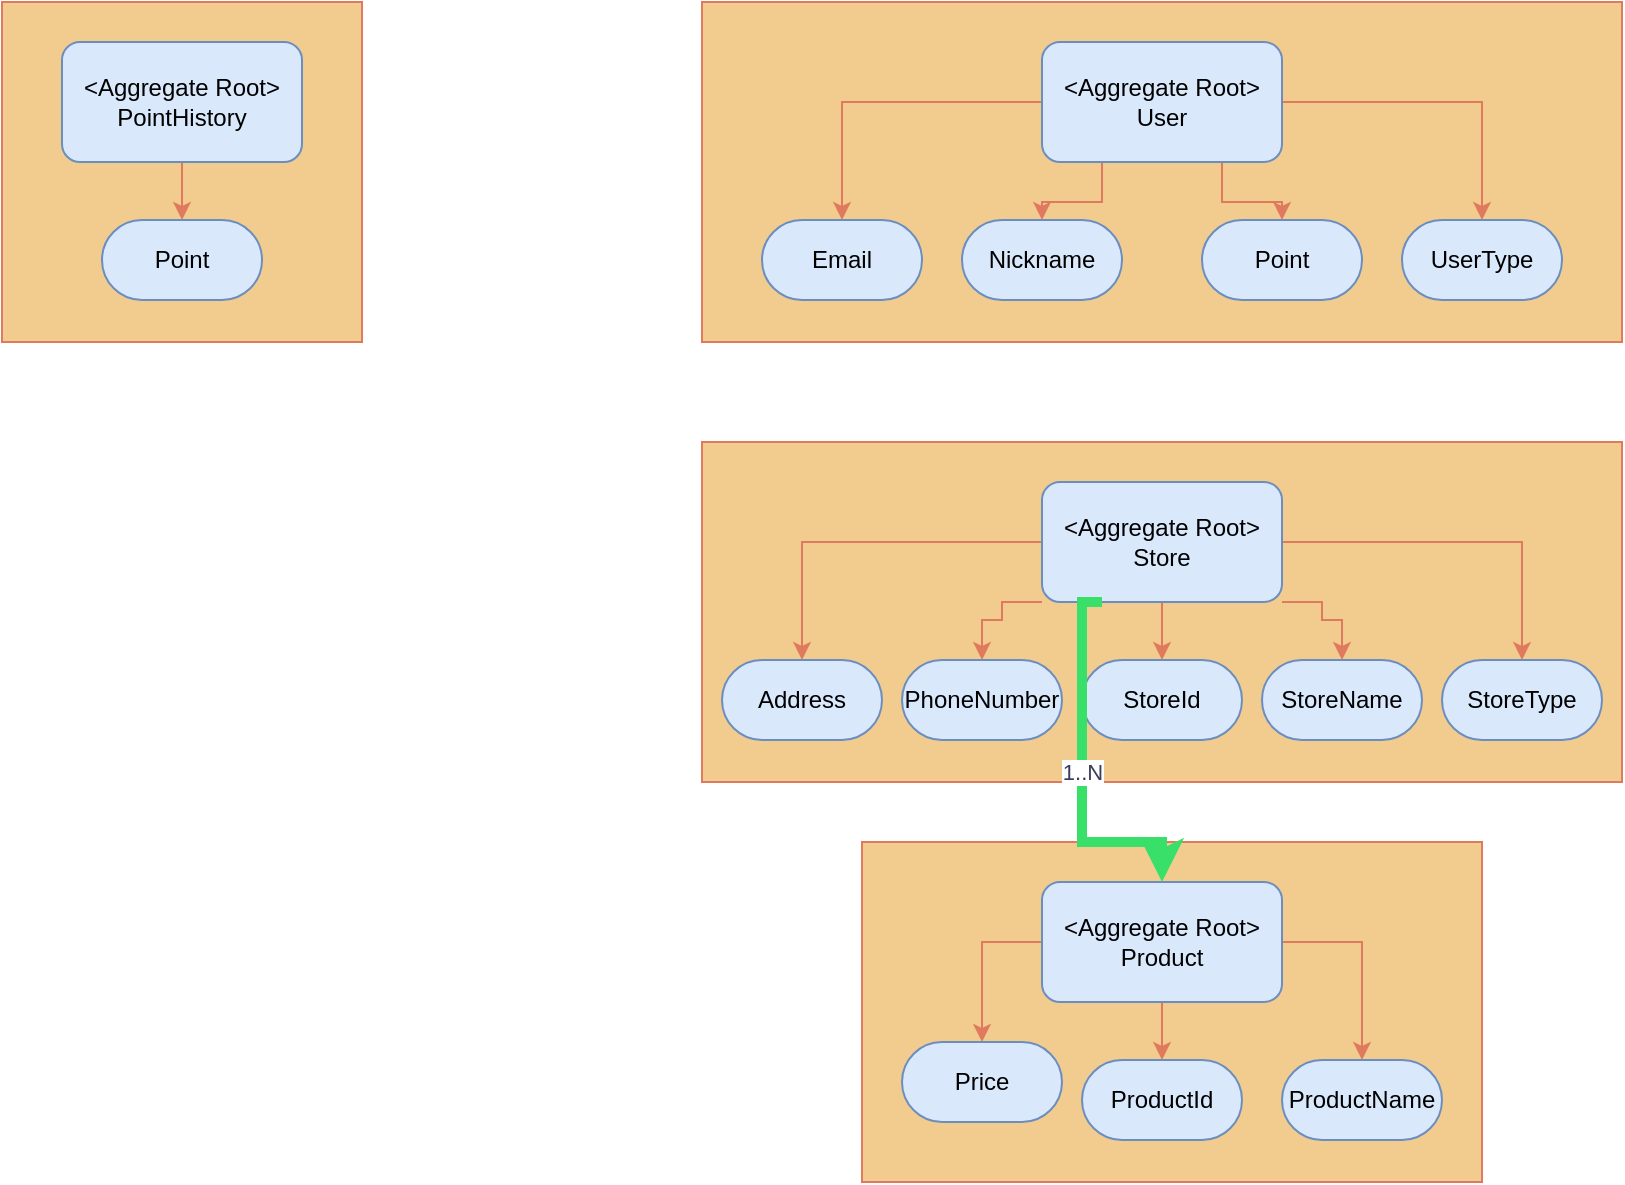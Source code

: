 <mxfile version="21.6.9" type="github">
  <diagram id="R2lEEEUBdFMjLlhIrx00" name="Page-1">
    <mxGraphModel dx="1868" dy="1419" grid="1" gridSize="10" guides="1" tooltips="1" connect="1" arrows="1" fold="1" page="1" pageScale="1" pageWidth="850" pageHeight="1100" math="0" shadow="0" extFonts="Permanent Marker^https://fonts.googleapis.com/css?family=Permanent+Marker">
      <root>
        <mxCell id="0" />
        <mxCell id="1" parent="0" />
        <mxCell id="x6Mkhu2oInzsk-rDpsR4-3" value="" style="rounded=0;whiteSpace=wrap;html=1;strokeColor=#E07A5F;fontColor=#393C56;fillColor=#F2CC8F;" vertex="1" parent="1">
          <mxGeometry x="280" y="100" width="460" height="170" as="geometry" />
        </mxCell>
        <mxCell id="x6Mkhu2oInzsk-rDpsR4-13" style="edgeStyle=orthogonalEdgeStyle;rounded=0;orthogonalLoop=1;jettySize=auto;html=1;exitX=0;exitY=0.5;exitDx=0;exitDy=0;entryX=0.5;entryY=0;entryDx=0;entryDy=0;strokeColor=#E07A5F;fontColor=#393C56;fillColor=#F2CC8F;" edge="1" parent="1" source="x6Mkhu2oInzsk-rDpsR4-5" target="x6Mkhu2oInzsk-rDpsR4-7">
          <mxGeometry relative="1" as="geometry" />
        </mxCell>
        <mxCell id="x6Mkhu2oInzsk-rDpsR4-17" style="edgeStyle=orthogonalEdgeStyle;rounded=0;orthogonalLoop=1;jettySize=auto;html=1;exitX=1;exitY=0.5;exitDx=0;exitDy=0;strokeColor=#E07A5F;fontColor=#393C56;fillColor=#F2CC8F;" edge="1" parent="1" source="x6Mkhu2oInzsk-rDpsR4-5" target="x6Mkhu2oInzsk-rDpsR4-11">
          <mxGeometry relative="1" as="geometry" />
        </mxCell>
        <mxCell id="x6Mkhu2oInzsk-rDpsR4-72" style="edgeStyle=orthogonalEdgeStyle;rounded=0;orthogonalLoop=1;jettySize=auto;html=1;exitX=0.25;exitY=1;exitDx=0;exitDy=0;entryX=0.5;entryY=0;entryDx=0;entryDy=0;strokeColor=#E07A5F;fontColor=#393C56;fillColor=#F2CC8F;" edge="1" parent="1" source="x6Mkhu2oInzsk-rDpsR4-5" target="x6Mkhu2oInzsk-rDpsR4-8">
          <mxGeometry relative="1" as="geometry" />
        </mxCell>
        <mxCell id="x6Mkhu2oInzsk-rDpsR4-74" style="edgeStyle=orthogonalEdgeStyle;rounded=0;orthogonalLoop=1;jettySize=auto;html=1;exitX=0.75;exitY=1;exitDx=0;exitDy=0;entryX=0.5;entryY=0;entryDx=0;entryDy=0;strokeColor=#E07A5F;fontColor=#393C56;fillColor=#F2CC8F;" edge="1" parent="1" source="x6Mkhu2oInzsk-rDpsR4-5" target="x6Mkhu2oInzsk-rDpsR4-9">
          <mxGeometry relative="1" as="geometry" />
        </mxCell>
        <mxCell id="x6Mkhu2oInzsk-rDpsR4-5" value="&amp;lt;Aggregate Root&amp;gt;&lt;br&gt;User" style="rounded=1;whiteSpace=wrap;html=1;strokeColor=#6c8ebf;fillColor=#dae8fc;" vertex="1" parent="1">
          <mxGeometry x="450" y="120" width="120" height="60" as="geometry" />
        </mxCell>
        <mxCell id="x6Mkhu2oInzsk-rDpsR4-7" value="Email" style="rounded=1;whiteSpace=wrap;html=1;strokeColor=#6c8ebf;fillColor=#dae8fc;arcSize=50;" vertex="1" parent="1">
          <mxGeometry x="310" y="209" width="80" height="40" as="geometry" />
        </mxCell>
        <mxCell id="x6Mkhu2oInzsk-rDpsR4-8" value="Nickname" style="rounded=1;whiteSpace=wrap;html=1;strokeColor=#6c8ebf;fillColor=#dae8fc;arcSize=50;" vertex="1" parent="1">
          <mxGeometry x="410" y="209" width="80" height="40" as="geometry" />
        </mxCell>
        <mxCell id="x6Mkhu2oInzsk-rDpsR4-9" value="Point" style="rounded=1;whiteSpace=wrap;html=1;strokeColor=#6c8ebf;fillColor=#dae8fc;arcSize=50;" vertex="1" parent="1">
          <mxGeometry x="530" y="209" width="80" height="40" as="geometry" />
        </mxCell>
        <mxCell id="x6Mkhu2oInzsk-rDpsR4-11" value="UserType" style="rounded=1;whiteSpace=wrap;html=1;strokeColor=#6c8ebf;fillColor=#dae8fc;arcSize=50;" vertex="1" parent="1">
          <mxGeometry x="630" y="209" width="80" height="40" as="geometry" />
        </mxCell>
        <mxCell id="x6Mkhu2oInzsk-rDpsR4-18" value="" style="rounded=0;whiteSpace=wrap;html=1;strokeColor=#E07A5F;fontColor=#393C56;fillColor=#F2CC8F;" vertex="1" parent="1">
          <mxGeometry x="280" y="320" width="460" height="170" as="geometry" />
        </mxCell>
        <mxCell id="x6Mkhu2oInzsk-rDpsR4-19" style="edgeStyle=orthogonalEdgeStyle;rounded=0;orthogonalLoop=1;jettySize=auto;html=1;exitX=0;exitY=0.5;exitDx=0;exitDy=0;entryX=0.5;entryY=0;entryDx=0;entryDy=0;strokeColor=#E07A5F;fontColor=#393C56;fillColor=#F2CC8F;" edge="1" source="x6Mkhu2oInzsk-rDpsR4-24" target="x6Mkhu2oInzsk-rDpsR4-25" parent="1">
          <mxGeometry relative="1" as="geometry" />
        </mxCell>
        <mxCell id="x6Mkhu2oInzsk-rDpsR4-20" style="edgeStyle=orthogonalEdgeStyle;rounded=0;orthogonalLoop=1;jettySize=auto;html=1;exitX=0;exitY=1;exitDx=0;exitDy=0;strokeColor=#E07A5F;fontColor=#393C56;fillColor=#F2CC8F;" edge="1" source="x6Mkhu2oInzsk-rDpsR4-24" target="x6Mkhu2oInzsk-rDpsR4-26" parent="1">
          <mxGeometry relative="1" as="geometry">
            <Array as="points">
              <mxPoint x="430" y="400" />
              <mxPoint x="430" y="409" />
              <mxPoint x="420" y="409" />
            </Array>
          </mxGeometry>
        </mxCell>
        <mxCell id="x6Mkhu2oInzsk-rDpsR4-21" style="edgeStyle=orthogonalEdgeStyle;rounded=0;orthogonalLoop=1;jettySize=auto;html=1;exitX=0.5;exitY=1;exitDx=0;exitDy=0;entryX=0.5;entryY=0;entryDx=0;entryDy=0;strokeColor=#E07A5F;fontColor=#393C56;fillColor=#F2CC8F;" edge="1" source="x6Mkhu2oInzsk-rDpsR4-24" target="x6Mkhu2oInzsk-rDpsR4-27" parent="1">
          <mxGeometry relative="1" as="geometry" />
        </mxCell>
        <mxCell id="x6Mkhu2oInzsk-rDpsR4-22" style="edgeStyle=orthogonalEdgeStyle;rounded=0;orthogonalLoop=1;jettySize=auto;html=1;exitX=1;exitY=1;exitDx=0;exitDy=0;strokeColor=#E07A5F;fontColor=#393C56;fillColor=#F2CC8F;" edge="1" source="x6Mkhu2oInzsk-rDpsR4-24" target="x6Mkhu2oInzsk-rDpsR4-28" parent="1">
          <mxGeometry relative="1" as="geometry">
            <Array as="points">
              <mxPoint x="590" y="400" />
              <mxPoint x="590" y="409" />
              <mxPoint x="600" y="409" />
            </Array>
          </mxGeometry>
        </mxCell>
        <mxCell id="x6Mkhu2oInzsk-rDpsR4-23" style="edgeStyle=orthogonalEdgeStyle;rounded=0;orthogonalLoop=1;jettySize=auto;html=1;exitX=1;exitY=0.5;exitDx=0;exitDy=0;strokeColor=#E07A5F;fontColor=#393C56;fillColor=#F2CC8F;" edge="1" source="x6Mkhu2oInzsk-rDpsR4-24" target="x6Mkhu2oInzsk-rDpsR4-29" parent="1">
          <mxGeometry relative="1" as="geometry" />
        </mxCell>
        <mxCell id="x6Mkhu2oInzsk-rDpsR4-24" value="&amp;lt;Aggregate Root&amp;gt;&lt;br&gt;Store" style="rounded=1;whiteSpace=wrap;html=1;strokeColor=#6c8ebf;fillColor=#dae8fc;" vertex="1" parent="1">
          <mxGeometry x="450" y="340" width="120" height="60" as="geometry" />
        </mxCell>
        <mxCell id="x6Mkhu2oInzsk-rDpsR4-25" value="Address" style="rounded=1;whiteSpace=wrap;html=1;strokeColor=#6c8ebf;fillColor=#dae8fc;arcSize=50;" vertex="1" parent="1">
          <mxGeometry x="290" y="429" width="80" height="40" as="geometry" />
        </mxCell>
        <mxCell id="x6Mkhu2oInzsk-rDpsR4-26" value="PhoneNumber" style="rounded=1;whiteSpace=wrap;html=1;strokeColor=#6c8ebf;fillColor=#dae8fc;arcSize=50;" vertex="1" parent="1">
          <mxGeometry x="380" y="429" width="80" height="40" as="geometry" />
        </mxCell>
        <mxCell id="x6Mkhu2oInzsk-rDpsR4-27" value="StoreId" style="rounded=1;whiteSpace=wrap;html=1;strokeColor=#6c8ebf;fillColor=#dae8fc;arcSize=50;" vertex="1" parent="1">
          <mxGeometry x="470" y="429" width="80" height="40" as="geometry" />
        </mxCell>
        <mxCell id="x6Mkhu2oInzsk-rDpsR4-28" value="StoreName" style="rounded=1;whiteSpace=wrap;html=1;strokeColor=#6c8ebf;fillColor=#dae8fc;arcSize=50;" vertex="1" parent="1">
          <mxGeometry x="560" y="429" width="80" height="40" as="geometry" />
        </mxCell>
        <mxCell id="x6Mkhu2oInzsk-rDpsR4-29" value="StoreType" style="rounded=1;whiteSpace=wrap;html=1;strokeColor=#6c8ebf;fillColor=#dae8fc;arcSize=50;" vertex="1" parent="1">
          <mxGeometry x="650" y="429" width="80" height="40" as="geometry" />
        </mxCell>
        <mxCell id="x6Mkhu2oInzsk-rDpsR4-30" value="" style="rounded=0;whiteSpace=wrap;html=1;strokeColor=#E07A5F;fontColor=#393C56;fillColor=#F2CC8F;" vertex="1" parent="1">
          <mxGeometry x="360" y="520" width="310" height="170" as="geometry" />
        </mxCell>
        <mxCell id="x6Mkhu2oInzsk-rDpsR4-31" style="edgeStyle=orthogonalEdgeStyle;rounded=0;orthogonalLoop=1;jettySize=auto;html=1;exitX=0;exitY=0.5;exitDx=0;exitDy=0;entryX=0.5;entryY=0;entryDx=0;entryDy=0;strokeColor=#E07A5F;fontColor=#393C56;fillColor=#F2CC8F;" edge="1" source="x6Mkhu2oInzsk-rDpsR4-36" target="x6Mkhu2oInzsk-rDpsR4-37" parent="1">
          <mxGeometry relative="1" as="geometry" />
        </mxCell>
        <mxCell id="x6Mkhu2oInzsk-rDpsR4-33" style="edgeStyle=orthogonalEdgeStyle;rounded=0;orthogonalLoop=1;jettySize=auto;html=1;exitX=0.5;exitY=1;exitDx=0;exitDy=0;entryX=0.5;entryY=0;entryDx=0;entryDy=0;strokeColor=#E07A5F;fontColor=#393C56;fillColor=#F2CC8F;" edge="1" source="x6Mkhu2oInzsk-rDpsR4-36" target="x6Mkhu2oInzsk-rDpsR4-39" parent="1">
          <mxGeometry relative="1" as="geometry" />
        </mxCell>
        <mxCell id="x6Mkhu2oInzsk-rDpsR4-35" style="edgeStyle=orthogonalEdgeStyle;rounded=0;orthogonalLoop=1;jettySize=auto;html=1;exitX=1;exitY=0.5;exitDx=0;exitDy=0;strokeColor=#E07A5F;fontColor=#393C56;fillColor=#F2CC8F;" edge="1" source="x6Mkhu2oInzsk-rDpsR4-36" target="x6Mkhu2oInzsk-rDpsR4-41" parent="1">
          <mxGeometry relative="1" as="geometry" />
        </mxCell>
        <mxCell id="x6Mkhu2oInzsk-rDpsR4-36" value="&amp;lt;Aggregate Root&amp;gt;&lt;br&gt;Product" style="rounded=1;whiteSpace=wrap;html=1;strokeColor=#6c8ebf;fillColor=#dae8fc;" vertex="1" parent="1">
          <mxGeometry x="450" y="540" width="120" height="60" as="geometry" />
        </mxCell>
        <mxCell id="x6Mkhu2oInzsk-rDpsR4-37" value="Price" style="rounded=1;whiteSpace=wrap;html=1;strokeColor=#6c8ebf;fillColor=#dae8fc;arcSize=50;" vertex="1" parent="1">
          <mxGeometry x="380" y="620" width="80" height="40" as="geometry" />
        </mxCell>
        <mxCell id="x6Mkhu2oInzsk-rDpsR4-39" value="ProductId" style="rounded=1;whiteSpace=wrap;html=1;strokeColor=#6c8ebf;fillColor=#dae8fc;arcSize=50;" vertex="1" parent="1">
          <mxGeometry x="470" y="629" width="80" height="40" as="geometry" />
        </mxCell>
        <mxCell id="x6Mkhu2oInzsk-rDpsR4-41" value="ProductName" style="rounded=1;whiteSpace=wrap;html=1;strokeColor=#6c8ebf;fillColor=#dae8fc;arcSize=50;" vertex="1" parent="1">
          <mxGeometry x="570" y="629" width="80" height="40" as="geometry" />
        </mxCell>
        <mxCell id="x6Mkhu2oInzsk-rDpsR4-42" value="1..N" style="edgeStyle=orthogonalEdgeStyle;rounded=0;orthogonalLoop=1;jettySize=auto;html=1;exitX=0.25;exitY=1;exitDx=0;exitDy=0;entryX=0.5;entryY=0;entryDx=0;entryDy=0;strokeColor=#38E06A;fontColor=#393C56;fillColor=#F2CC8F;strokeWidth=5;" edge="1" parent="1" source="x6Mkhu2oInzsk-rDpsR4-24" target="x6Mkhu2oInzsk-rDpsR4-36">
          <mxGeometry relative="1" as="geometry">
            <Array as="points">
              <mxPoint x="470" y="400" />
              <mxPoint x="470" y="520" />
              <mxPoint x="510" y="520" />
            </Array>
          </mxGeometry>
        </mxCell>
        <mxCell id="x6Mkhu2oInzsk-rDpsR4-55" value="" style="rounded=0;whiteSpace=wrap;html=1;strokeColor=#E07A5F;fontColor=#393C56;fillColor=#F2CC8F;" vertex="1" parent="1">
          <mxGeometry x="-70" y="100" width="180" height="170" as="geometry" />
        </mxCell>
        <mxCell id="x6Mkhu2oInzsk-rDpsR4-70" style="edgeStyle=orthogonalEdgeStyle;rounded=0;orthogonalLoop=1;jettySize=auto;html=1;exitX=0.5;exitY=1;exitDx=0;exitDy=0;strokeColor=#E07A5F;fontColor=#393C56;fillColor=#F2CC8F;entryX=0.5;entryY=0;entryDx=0;entryDy=0;" edge="1" parent="1" source="x6Mkhu2oInzsk-rDpsR4-61" target="x6Mkhu2oInzsk-rDpsR4-66">
          <mxGeometry relative="1" as="geometry">
            <mxPoint x="20" y="209" as="targetPoint" />
          </mxGeometry>
        </mxCell>
        <mxCell id="x6Mkhu2oInzsk-rDpsR4-61" value="&amp;lt;Aggregate Root&amp;gt;&lt;br&gt;PointHistory" style="rounded=1;whiteSpace=wrap;html=1;strokeColor=#6c8ebf;fillColor=#dae8fc;" vertex="1" parent="1">
          <mxGeometry x="-40" y="120" width="120" height="60" as="geometry" />
        </mxCell>
        <mxCell id="x6Mkhu2oInzsk-rDpsR4-66" value="Point" style="rounded=1;whiteSpace=wrap;html=1;strokeColor=#6c8ebf;fillColor=#dae8fc;arcSize=50;" vertex="1" parent="1">
          <mxGeometry x="-20" y="209" width="80" height="40" as="geometry" />
        </mxCell>
      </root>
    </mxGraphModel>
  </diagram>
</mxfile>
